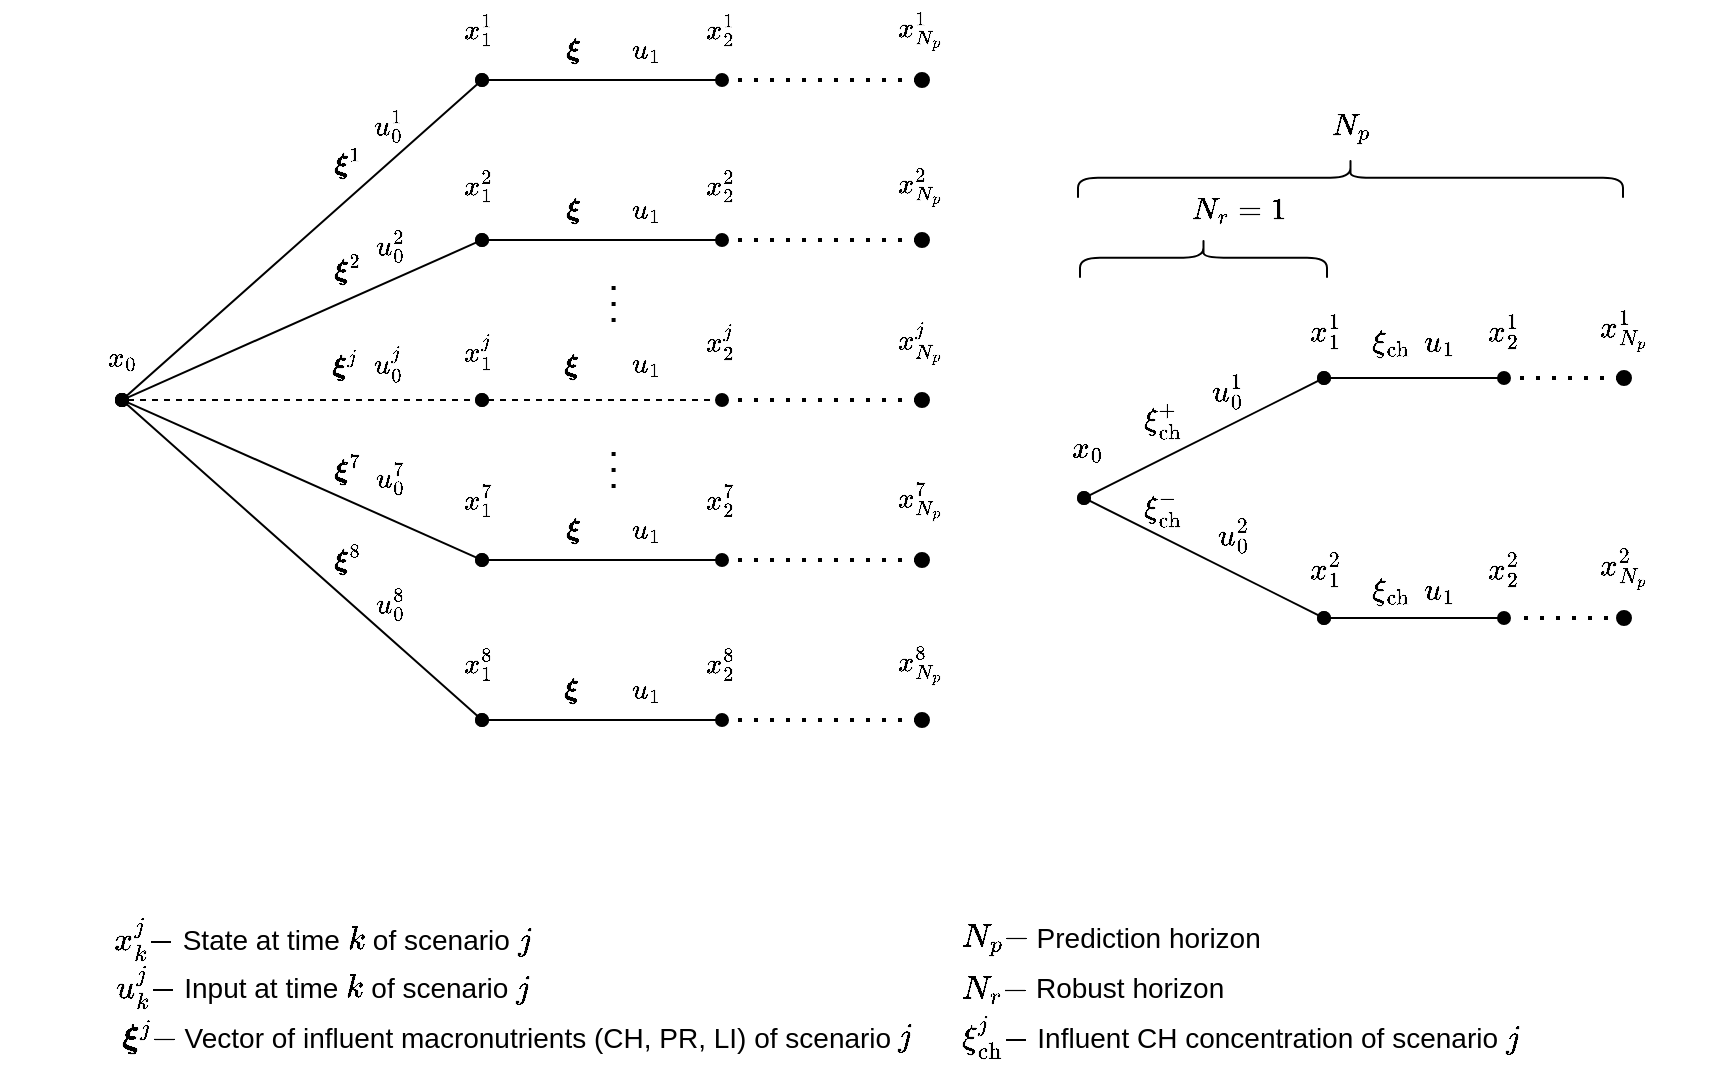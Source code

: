 <mxfile version="27.2.0">
  <diagram id="C5RBs43oDa-KdzZeNtuy" name="Page-1">
    <mxGraphModel dx="1426" dy="751" grid="1" gridSize="10" guides="1" tooltips="1" connect="1" arrows="1" fold="1" page="1" pageScale="1" pageWidth="827" pageHeight="1169" math="1" shadow="0">
      <root>
        <mxCell id="WIyWlLk6GJQsqaUBKTNV-0" />
        <mxCell id="WIyWlLk6GJQsqaUBKTNV-1" parent="WIyWlLk6GJQsqaUBKTNV-0" />
        <mxCell id="Qun-1m7nf-zi6OMP6i0j-0" value="&lt;font style=&quot;font-size: 13px;&quot;&gt;$$x_{0}$$&lt;/font&gt;" style="text;html=1;strokeColor=none;fillColor=none;align=center;verticalAlign=middle;whiteSpace=wrap;rounded=0;" parent="WIyWlLk6GJQsqaUBKTNV-1" vertex="1">
          <mxGeometry x="498.25" y="220.0" width="20" height="30" as="geometry" />
        </mxCell>
        <mxCell id="Qun-1m7nf-zi6OMP6i0j-2" value="" style="endArrow=oval;html=1;rounded=0;endFill=1;startArrow=oval;startFill=1;" parent="WIyWlLk6GJQsqaUBKTNV-1" edge="1">
          <mxGeometry width="50" height="50" relative="1" as="geometry">
            <mxPoint x="506" y="260" as="sourcePoint" />
            <mxPoint x="626" y="200" as="targetPoint" />
          </mxGeometry>
        </mxCell>
        <mxCell id="Qun-1m7nf-zi6OMP6i0j-8" value="&lt;font style=&quot;font-size: 13px;&quot;&gt;$$x^1_{1}$$&lt;/font&gt;" style="text;html=1;strokeColor=none;fillColor=none;align=center;verticalAlign=middle;whiteSpace=wrap;rounded=0;" parent="WIyWlLk6GJQsqaUBKTNV-1" vertex="1">
          <mxGeometry x="617" y="161" width="20" height="30" as="geometry" />
        </mxCell>
        <mxCell id="Qun-1m7nf-zi6OMP6i0j-9" value="" style="endArrow=oval;html=1;rounded=0;endFill=1;startArrow=oval;startFill=1;" parent="WIyWlLk6GJQsqaUBKTNV-1" edge="1">
          <mxGeometry width="50" height="50" relative="1" as="geometry">
            <mxPoint x="626" y="200" as="sourcePoint" />
            <mxPoint x="716" y="200" as="targetPoint" />
          </mxGeometry>
        </mxCell>
        <mxCell id="Qun-1m7nf-zi6OMP6i0j-10" value="&lt;font style=&quot;font-size: 13px;&quot;&gt;$$x^1_{2}$$&lt;/font&gt;" style="text;html=1;strokeColor=none;fillColor=none;align=center;verticalAlign=middle;whiteSpace=wrap;rounded=0;" parent="WIyWlLk6GJQsqaUBKTNV-1" vertex="1">
          <mxGeometry x="706" y="161" width="20" height="30" as="geometry" />
        </mxCell>
        <mxCell id="Qun-1m7nf-zi6OMP6i0j-11" value="&lt;font style=&quot;font-size: 13px;&quot;&gt;$$x^1_{N_p}$$&lt;/font&gt;" style="text;html=1;strokeColor=none;fillColor=none;align=center;verticalAlign=middle;whiteSpace=wrap;rounded=0;" parent="WIyWlLk6GJQsqaUBKTNV-1" vertex="1">
          <mxGeometry x="766" y="161" width="20" height="30" as="geometry" />
        </mxCell>
        <mxCell id="Qun-1m7nf-zi6OMP6i0j-12" value="" style="endArrow=oval;dashed=1;html=1;dashPattern=1 3;strokeWidth=2;rounded=0;endFill=1;" parent="WIyWlLk6GJQsqaUBKTNV-1" edge="1">
          <mxGeometry width="50" height="50" relative="1" as="geometry">
            <mxPoint x="716" y="200" as="sourcePoint" />
            <mxPoint x="776" y="200" as="targetPoint" />
          </mxGeometry>
        </mxCell>
        <mxCell id="Qun-1m7nf-zi6OMP6i0j-13" value="&lt;div&gt;&lt;font style=&quot;font-size: 13px;&quot;&gt;$${\xi}_\mathrm{ch}$$&lt;/font&gt;&lt;/div&gt;" style="text;html=1;strokeColor=none;fillColor=none;align=center;verticalAlign=middle;whiteSpace=wrap;rounded=0;" parent="WIyWlLk6GJQsqaUBKTNV-1" vertex="1">
          <mxGeometry x="649.5" y="167" width="20" height="30" as="geometry" />
        </mxCell>
        <mxCell id="Qun-1m7nf-zi6OMP6i0j-14" value="&lt;div&gt;&lt;font style=&quot;font-size: 13px;&quot;&gt;$${\xi}^{+}_\mathrm{ch}$$&lt;/font&gt;&lt;/div&gt;" style="text;html=1;strokeColor=none;fillColor=none;align=center;verticalAlign=middle;whiteSpace=wrap;rounded=0;" parent="WIyWlLk6GJQsqaUBKTNV-1" vertex="1">
          <mxGeometry x="536" y="206.0" width="20" height="30" as="geometry" />
        </mxCell>
        <mxCell id="Qun-1m7nf-zi6OMP6i0j-15" value="&lt;font style=&quot;font-size: 13px;&quot;&gt;$$x^2_{1}$$&lt;/font&gt;" style="text;html=1;strokeColor=none;fillColor=none;align=center;verticalAlign=middle;whiteSpace=wrap;rounded=0;" parent="WIyWlLk6GJQsqaUBKTNV-1" vertex="1">
          <mxGeometry x="617" y="280.0" width="20" height="30" as="geometry" />
        </mxCell>
        <mxCell id="Qun-1m7nf-zi6OMP6i0j-16" value="" style="endArrow=oval;html=1;rounded=0;endFill=1;startArrow=oval;startFill=1;" parent="WIyWlLk6GJQsqaUBKTNV-1" edge="1">
          <mxGeometry width="50" height="50" relative="1" as="geometry">
            <mxPoint x="626" y="320" as="sourcePoint" />
            <mxPoint x="716" y="320" as="targetPoint" />
          </mxGeometry>
        </mxCell>
        <mxCell id="Qun-1m7nf-zi6OMP6i0j-17" value="&lt;font style=&quot;font-size: 13px;&quot;&gt;$$x^2_{2}$$&lt;/font&gt;" style="text;html=1;strokeColor=none;fillColor=none;align=center;verticalAlign=middle;whiteSpace=wrap;rounded=0;" parent="WIyWlLk6GJQsqaUBKTNV-1" vertex="1">
          <mxGeometry x="706" y="280.0" width="20" height="30" as="geometry" />
        </mxCell>
        <mxCell id="Qun-1m7nf-zi6OMP6i0j-18" value="&lt;font style=&quot;font-size: 13px;&quot;&gt;$$x^2_{N_p}$$&lt;/font&gt;" style="text;html=1;strokeColor=none;fillColor=none;align=center;verticalAlign=middle;whiteSpace=wrap;rounded=0;" parent="WIyWlLk6GJQsqaUBKTNV-1" vertex="1">
          <mxGeometry x="766" y="280.0" width="20" height="30" as="geometry" />
        </mxCell>
        <mxCell id="Qun-1m7nf-zi6OMP6i0j-19" value="" style="endArrow=oval;dashed=1;html=1;dashPattern=1 3;strokeWidth=2;rounded=0;endFill=1;" parent="WIyWlLk6GJQsqaUBKTNV-1" edge="1">
          <mxGeometry width="50" height="50" relative="1" as="geometry">
            <mxPoint x="726" y="320" as="sourcePoint" />
            <mxPoint x="776" y="320" as="targetPoint" />
          </mxGeometry>
        </mxCell>
        <mxCell id="Qun-1m7nf-zi6OMP6i0j-20" value="&lt;div&gt;&lt;font style=&quot;font-size: 13px;&quot;&gt;$${\xi}_\mathrm{ch}$$&lt;/font&gt;&lt;/div&gt;" style="text;html=1;strokeColor=none;fillColor=none;align=center;verticalAlign=middle;whiteSpace=wrap;rounded=0;" parent="WIyWlLk6GJQsqaUBKTNV-1" vertex="1">
          <mxGeometry x="649.5" y="291.0" width="20" height="30" as="geometry" />
        </mxCell>
        <mxCell id="Qun-1m7nf-zi6OMP6i0j-21" value="" style="endArrow=oval;html=1;rounded=0;endFill=1;startArrow=oval;startFill=1;" parent="WIyWlLk6GJQsqaUBKTNV-1" edge="1">
          <mxGeometry width="50" height="50" relative="1" as="geometry">
            <mxPoint x="506" y="260" as="sourcePoint" />
            <mxPoint x="626" y="320" as="targetPoint" />
          </mxGeometry>
        </mxCell>
        <mxCell id="Qun-1m7nf-zi6OMP6i0j-22" value="&lt;div&gt;&lt;font style=&quot;font-size: 13px;&quot;&gt;$${\xi}^{-}_\mathrm{ch}$$&lt;/font&gt;&lt;/div&gt;" style="text;html=1;strokeColor=none;fillColor=none;align=center;verticalAlign=middle;whiteSpace=wrap;rounded=0;" parent="WIyWlLk6GJQsqaUBKTNV-1" vertex="1">
          <mxGeometry x="536" y="250.0" width="20" height="30" as="geometry" />
        </mxCell>
        <mxCell id="Qun-1m7nf-zi6OMP6i0j-25" value="&lt;font style=&quot;font-size: 13px;&quot;&gt;$$N_r=1$$&lt;/font&gt;" style="text;html=1;align=center;verticalAlign=middle;resizable=0;points=[];autosize=1;strokeColor=none;fillColor=none;" parent="WIyWlLk6GJQsqaUBKTNV-1" vertex="1">
          <mxGeometry x="537.5" y="101" width="90" height="30" as="geometry" />
        </mxCell>
        <mxCell id="Qun-1m7nf-zi6OMP6i0j-27" value="&lt;font style=&quot;font-size: 13px;&quot;&gt;$$N_p$$&lt;/font&gt;" style="text;html=1;align=center;verticalAlign=middle;resizable=0;points=[];autosize=1;strokeColor=none;fillColor=none;" parent="WIyWlLk6GJQsqaUBKTNV-1" vertex="1">
          <mxGeometry x="599.25" y="59.0" width="80" height="30" as="geometry" />
        </mxCell>
        <mxCell id="Qun-1m7nf-zi6OMP6i0j-48" value="&lt;font style=&quot;font-size: 13px;&quot;&gt;$$u^1_{0}$$&lt;/font&gt;" style="text;html=1;strokeColor=none;fillColor=none;align=center;verticalAlign=middle;whiteSpace=wrap;rounded=0;" parent="WIyWlLk6GJQsqaUBKTNV-1" vertex="1">
          <mxGeometry x="568.25" y="191.0" width="20" height="30" as="geometry" />
        </mxCell>
        <mxCell id="Qun-1m7nf-zi6OMP6i0j-49" value="&lt;font style=&quot;font-size: 13px;&quot;&gt;$$u_{1}$$&lt;/font&gt;" style="text;html=1;strokeColor=none;fillColor=none;align=center;verticalAlign=middle;whiteSpace=wrap;rounded=0;" parent="WIyWlLk6GJQsqaUBKTNV-1" vertex="1">
          <mxGeometry x="674.25" y="167" width="20" height="30" as="geometry" />
        </mxCell>
        <mxCell id="Qun-1m7nf-zi6OMP6i0j-50" value="&lt;font style=&quot;font-size: 13px;&quot;&gt;$$u^2_{0}$$&lt;/font&gt;" style="text;html=1;strokeColor=none;fillColor=none;align=center;verticalAlign=middle;whiteSpace=wrap;rounded=0;" parent="WIyWlLk6GJQsqaUBKTNV-1" vertex="1">
          <mxGeometry x="570.5" y="263.0" width="20" height="30" as="geometry" />
        </mxCell>
        <mxCell id="Qun-1m7nf-zi6OMP6i0j-51" value="&lt;font style=&quot;font-size: 13px;&quot;&gt;$$u_{1}$$&lt;/font&gt;" style="text;html=1;strokeColor=none;fillColor=none;align=center;verticalAlign=middle;whiteSpace=wrap;rounded=0;" parent="WIyWlLk6GJQsqaUBKTNV-1" vertex="1">
          <mxGeometry x="674.25" y="291.0" width="20" height="30" as="geometry" />
        </mxCell>
        <mxCell id="Qun-1m7nf-zi6OMP6i0j-52" value="$$x_{0}$$" style="text;html=1;strokeColor=none;fillColor=none;align=center;verticalAlign=middle;whiteSpace=wrap;rounded=0;" parent="WIyWlLk6GJQsqaUBKTNV-1" vertex="1">
          <mxGeometry x="15" y="174.5" width="20" height="30" as="geometry" />
        </mxCell>
        <mxCell id="Qun-1m7nf-zi6OMP6i0j-53" value="" style="endArrow=oval;html=1;rounded=0;endFill=1;startArrow=oval;startFill=1;" parent="WIyWlLk6GJQsqaUBKTNV-1" edge="1">
          <mxGeometry width="50" height="50" relative="1" as="geometry">
            <mxPoint x="25" y="211" as="sourcePoint" />
            <mxPoint x="205" y="51" as="targetPoint" />
          </mxGeometry>
        </mxCell>
        <mxCell id="Qun-1m7nf-zi6OMP6i0j-54" value="$$x^1_{1}$$" style="text;html=1;strokeColor=none;fillColor=none;align=center;verticalAlign=middle;whiteSpace=wrap;rounded=0;" parent="WIyWlLk6GJQsqaUBKTNV-1" vertex="1">
          <mxGeometry x="193" y="11" width="20" height="30" as="geometry" />
        </mxCell>
        <mxCell id="Qun-1m7nf-zi6OMP6i0j-55" value="" style="endArrow=oval;html=1;rounded=0;endFill=1;startArrow=oval;startFill=1;" parent="WIyWlLk6GJQsqaUBKTNV-1" edge="1">
          <mxGeometry width="50" height="50" relative="1" as="geometry">
            <mxPoint x="205" y="51" as="sourcePoint" />
            <mxPoint x="325" y="51" as="targetPoint" />
          </mxGeometry>
        </mxCell>
        <mxCell id="Qun-1m7nf-zi6OMP6i0j-56" value="$$x^1_{2}$$" style="text;html=1;strokeColor=none;fillColor=none;align=center;verticalAlign=middle;whiteSpace=wrap;rounded=0;" parent="WIyWlLk6GJQsqaUBKTNV-1" vertex="1">
          <mxGeometry x="314" y="11" width="20" height="30" as="geometry" />
        </mxCell>
        <mxCell id="Qun-1m7nf-zi6OMP6i0j-57" value="$$x^1_{N_p}$$" style="text;html=1;strokeColor=none;fillColor=none;align=center;verticalAlign=middle;whiteSpace=wrap;rounded=0;" parent="WIyWlLk6GJQsqaUBKTNV-1" vertex="1">
          <mxGeometry x="413.5" y="11" width="20" height="30" as="geometry" />
        </mxCell>
        <mxCell id="Qun-1m7nf-zi6OMP6i0j-58" value="" style="endArrow=oval;dashed=1;html=1;dashPattern=1 3;strokeWidth=2;rounded=0;endFill=1;" parent="WIyWlLk6GJQsqaUBKTNV-1" edge="1">
          <mxGeometry width="50" height="50" relative="1" as="geometry">
            <mxPoint x="325" y="51" as="sourcePoint" />
            <mxPoint x="425" y="51" as="targetPoint" />
          </mxGeometry>
        </mxCell>
        <mxCell id="Qun-1m7nf-zi6OMP6i0j-59" value="&lt;div&gt;$$\boldsymbol{\xi}$$&lt;/div&gt;" style="text;html=1;strokeColor=none;fillColor=none;align=center;verticalAlign=middle;whiteSpace=wrap;rounded=0;" parent="WIyWlLk6GJQsqaUBKTNV-1" vertex="1">
          <mxGeometry x="241" y="21" width="20" height="30" as="geometry" />
        </mxCell>
        <mxCell id="Qun-1m7nf-zi6OMP6i0j-60" value="&lt;div&gt;$$\boldsymbol{\xi}^{1}$$&lt;/div&gt;" style="text;html=1;strokeColor=none;fillColor=none;align=center;verticalAlign=middle;whiteSpace=wrap;rounded=0;" parent="WIyWlLk6GJQsqaUBKTNV-1" vertex="1">
          <mxGeometry x="128" y="78" width="20" height="30" as="geometry" />
        </mxCell>
        <mxCell id="Qun-1m7nf-zi6OMP6i0j-61" value="$$x^2_{1}$$" style="text;html=1;strokeColor=none;fillColor=none;align=center;verticalAlign=middle;whiteSpace=wrap;rounded=0;" parent="WIyWlLk6GJQsqaUBKTNV-1" vertex="1">
          <mxGeometry x="193" y="89" width="20" height="30" as="geometry" />
        </mxCell>
        <mxCell id="Qun-1m7nf-zi6OMP6i0j-62" value="" style="endArrow=oval;html=1;rounded=0;endFill=1;startArrow=oval;startFill=1;" parent="WIyWlLk6GJQsqaUBKTNV-1" edge="1">
          <mxGeometry width="50" height="50" relative="1" as="geometry">
            <mxPoint x="205" y="131" as="sourcePoint" />
            <mxPoint x="325" y="131" as="targetPoint" />
          </mxGeometry>
        </mxCell>
        <mxCell id="Qun-1m7nf-zi6OMP6i0j-63" value="$$x^2_{2}$$" style="text;html=1;strokeColor=none;fillColor=none;align=center;verticalAlign=middle;whiteSpace=wrap;rounded=0;" parent="WIyWlLk6GJQsqaUBKTNV-1" vertex="1">
          <mxGeometry x="314" y="89" width="20" height="30" as="geometry" />
        </mxCell>
        <mxCell id="Qun-1m7nf-zi6OMP6i0j-64" value="$$x^2_{N_p}$$" style="text;html=1;strokeColor=none;fillColor=none;align=center;verticalAlign=middle;whiteSpace=wrap;rounded=0;" parent="WIyWlLk6GJQsqaUBKTNV-1" vertex="1">
          <mxGeometry x="413.5" y="89" width="20" height="30" as="geometry" />
        </mxCell>
        <mxCell id="Qun-1m7nf-zi6OMP6i0j-65" value="" style="endArrow=oval;dashed=1;html=1;dashPattern=1 3;strokeWidth=2;rounded=0;endFill=1;" parent="WIyWlLk6GJQsqaUBKTNV-1" edge="1">
          <mxGeometry width="50" height="50" relative="1" as="geometry">
            <mxPoint x="325" y="131" as="sourcePoint" />
            <mxPoint x="425" y="131" as="targetPoint" />
          </mxGeometry>
        </mxCell>
        <mxCell id="Qun-1m7nf-zi6OMP6i0j-67" value="" style="endArrow=oval;html=1;rounded=0;endFill=1;startArrow=oval;startFill=1;" parent="WIyWlLk6GJQsqaUBKTNV-1" edge="1">
          <mxGeometry width="50" height="50" relative="1" as="geometry">
            <mxPoint x="25" y="211" as="sourcePoint" />
            <mxPoint x="205" y="131" as="targetPoint" />
          </mxGeometry>
        </mxCell>
        <mxCell id="Qun-1m7nf-zi6OMP6i0j-68" value="&lt;div&gt;$$\boldsymbol{\xi}^{2}$$&lt;/div&gt;" style="text;html=1;strokeColor=none;fillColor=none;align=center;verticalAlign=middle;whiteSpace=wrap;rounded=0;" parent="WIyWlLk6GJQsqaUBKTNV-1" vertex="1">
          <mxGeometry x="128" y="131" width="20" height="30" as="geometry" />
        </mxCell>
        <mxCell id="Qun-1m7nf-zi6OMP6i0j-69" value="$$u^1_{0}$$" style="text;html=1;strokeColor=none;fillColor=none;align=center;verticalAlign=middle;whiteSpace=wrap;rounded=0;" parent="WIyWlLk6GJQsqaUBKTNV-1" vertex="1">
          <mxGeometry x="148" y="59" width="20" height="30" as="geometry" />
        </mxCell>
        <mxCell id="Qun-1m7nf-zi6OMP6i0j-70" value="$$u_{1}$$" style="text;html=1;strokeColor=none;fillColor=none;align=center;verticalAlign=middle;whiteSpace=wrap;rounded=0;" parent="WIyWlLk6GJQsqaUBKTNV-1" vertex="1">
          <mxGeometry x="277" y="21" width="20" height="30" as="geometry" />
        </mxCell>
        <mxCell id="Qun-1m7nf-zi6OMP6i0j-71" value="$$u^2_{0}$$" style="text;html=1;strokeColor=none;fillColor=none;align=center;verticalAlign=middle;whiteSpace=wrap;rounded=0;" parent="WIyWlLk6GJQsqaUBKTNV-1" vertex="1">
          <mxGeometry x="149" y="119" width="20" height="30" as="geometry" />
        </mxCell>
        <mxCell id="Qun-1m7nf-zi6OMP6i0j-72" value="$$u_{1}$$" style="text;html=1;strokeColor=none;fillColor=none;align=center;verticalAlign=middle;whiteSpace=wrap;rounded=0;" parent="WIyWlLk6GJQsqaUBKTNV-1" vertex="1">
          <mxGeometry x="277" y="101" width="20" height="30" as="geometry" />
        </mxCell>
        <mxCell id="Qun-1m7nf-zi6OMP6i0j-73" value="$$x^j_{1}$$" style="text;html=1;strokeColor=none;fillColor=none;align=center;verticalAlign=middle;whiteSpace=wrap;rounded=0;" parent="WIyWlLk6GJQsqaUBKTNV-1" vertex="1">
          <mxGeometry x="193" y="172" width="20" height="30" as="geometry" />
        </mxCell>
        <mxCell id="Qun-1m7nf-zi6OMP6i0j-74" value="" style="endArrow=oval;html=1;rounded=0;endFill=1;startArrow=oval;startFill=1;dashed=1;" parent="WIyWlLk6GJQsqaUBKTNV-1" edge="1">
          <mxGeometry width="50" height="50" relative="1" as="geometry">
            <mxPoint x="205" y="211" as="sourcePoint" />
            <mxPoint x="325" y="211" as="targetPoint" />
          </mxGeometry>
        </mxCell>
        <mxCell id="Qun-1m7nf-zi6OMP6i0j-75" value="$$x^j_{2}$$" style="text;html=1;strokeColor=none;fillColor=none;align=center;verticalAlign=middle;whiteSpace=wrap;rounded=0;" parent="WIyWlLk6GJQsqaUBKTNV-1" vertex="1">
          <mxGeometry x="314" y="167" width="20" height="30" as="geometry" />
        </mxCell>
        <mxCell id="Qun-1m7nf-zi6OMP6i0j-76" value="$$x^j_{N_p}$$" style="text;html=1;strokeColor=none;fillColor=none;align=center;verticalAlign=middle;whiteSpace=wrap;rounded=0;" parent="WIyWlLk6GJQsqaUBKTNV-1" vertex="1">
          <mxGeometry x="413.5" y="167" width="20" height="30" as="geometry" />
        </mxCell>
        <mxCell id="Qun-1m7nf-zi6OMP6i0j-77" value="" style="endArrow=oval;dashed=1;html=1;dashPattern=1 3;strokeWidth=2;rounded=0;endFill=1;" parent="WIyWlLk6GJQsqaUBKTNV-1" edge="1">
          <mxGeometry width="50" height="50" relative="1" as="geometry">
            <mxPoint x="325" y="211" as="sourcePoint" />
            <mxPoint x="425" y="211" as="targetPoint" />
          </mxGeometry>
        </mxCell>
        <mxCell id="Qun-1m7nf-zi6OMP6i0j-81" value="$$u_{1}$$" style="text;html=1;strokeColor=none;fillColor=none;align=center;verticalAlign=middle;whiteSpace=wrap;rounded=0;" parent="WIyWlLk6GJQsqaUBKTNV-1" vertex="1">
          <mxGeometry x="277" y="177.5" width="20" height="30" as="geometry" />
        </mxCell>
        <mxCell id="Qun-1m7nf-zi6OMP6i0j-82" value="$$x^7_{1}$$" style="text;html=1;strokeColor=none;fillColor=none;align=center;verticalAlign=middle;whiteSpace=wrap;rounded=0;" parent="WIyWlLk6GJQsqaUBKTNV-1" vertex="1">
          <mxGeometry x="193" y="246" width="20" height="30" as="geometry" />
        </mxCell>
        <mxCell id="Qun-1m7nf-zi6OMP6i0j-83" value="" style="endArrow=oval;html=1;rounded=0;endFill=1;startArrow=oval;startFill=1;" parent="WIyWlLk6GJQsqaUBKTNV-1" edge="1">
          <mxGeometry width="50" height="50" relative="1" as="geometry">
            <mxPoint x="205" y="291" as="sourcePoint" />
            <mxPoint x="325" y="291" as="targetPoint" />
          </mxGeometry>
        </mxCell>
        <mxCell id="Qun-1m7nf-zi6OMP6i0j-84" value="$$x^7_{2}$$" style="text;html=1;strokeColor=none;fillColor=none;align=center;verticalAlign=middle;whiteSpace=wrap;rounded=0;" parent="WIyWlLk6GJQsqaUBKTNV-1" vertex="1">
          <mxGeometry x="314" y="246" width="20" height="30" as="geometry" />
        </mxCell>
        <mxCell id="Qun-1m7nf-zi6OMP6i0j-85" value="$$x^7_{N_p}$$" style="text;html=1;strokeColor=none;fillColor=none;align=center;verticalAlign=middle;whiteSpace=wrap;rounded=0;" parent="WIyWlLk6GJQsqaUBKTNV-1" vertex="1">
          <mxGeometry x="413.5" y="246" width="20" height="30" as="geometry" />
        </mxCell>
        <mxCell id="Qun-1m7nf-zi6OMP6i0j-86" value="" style="endArrow=oval;dashed=1;html=1;dashPattern=1 3;strokeWidth=2;rounded=0;endFill=1;" parent="WIyWlLk6GJQsqaUBKTNV-1" edge="1">
          <mxGeometry width="50" height="50" relative="1" as="geometry">
            <mxPoint x="325" y="291" as="sourcePoint" />
            <mxPoint x="425" y="291" as="targetPoint" />
          </mxGeometry>
        </mxCell>
        <mxCell id="Qun-1m7nf-zi6OMP6i0j-88" value="$$u_{1}$$" style="text;html=1;strokeColor=none;fillColor=none;align=center;verticalAlign=middle;whiteSpace=wrap;rounded=0;" parent="WIyWlLk6GJQsqaUBKTNV-1" vertex="1">
          <mxGeometry x="277" y="261" width="20" height="30" as="geometry" />
        </mxCell>
        <mxCell id="Qun-1m7nf-zi6OMP6i0j-89" value="$$x^8_{1}$$" style="text;html=1;strokeColor=none;fillColor=none;align=center;verticalAlign=middle;whiteSpace=wrap;rounded=0;" parent="WIyWlLk6GJQsqaUBKTNV-1" vertex="1">
          <mxGeometry x="193" y="328" width="20" height="30" as="geometry" />
        </mxCell>
        <mxCell id="Qun-1m7nf-zi6OMP6i0j-90" value="" style="endArrow=oval;html=1;rounded=0;endFill=1;startArrow=oval;startFill=1;" parent="WIyWlLk6GJQsqaUBKTNV-1" edge="1">
          <mxGeometry width="50" height="50" relative="1" as="geometry">
            <mxPoint x="205" y="371" as="sourcePoint" />
            <mxPoint x="325" y="371" as="targetPoint" />
          </mxGeometry>
        </mxCell>
        <mxCell id="Qun-1m7nf-zi6OMP6i0j-91" value="$$x^8_{2}$$" style="text;html=1;strokeColor=none;fillColor=none;align=center;verticalAlign=middle;whiteSpace=wrap;rounded=0;" parent="WIyWlLk6GJQsqaUBKTNV-1" vertex="1">
          <mxGeometry x="314" y="328" width="20" height="30" as="geometry" />
        </mxCell>
        <mxCell id="Qun-1m7nf-zi6OMP6i0j-92" value="$$x^8_{N_p}$$" style="text;html=1;strokeColor=none;fillColor=none;align=center;verticalAlign=middle;whiteSpace=wrap;rounded=0;" parent="WIyWlLk6GJQsqaUBKTNV-1" vertex="1">
          <mxGeometry x="413.5" y="328" width="20" height="30" as="geometry" />
        </mxCell>
        <mxCell id="Qun-1m7nf-zi6OMP6i0j-93" value="" style="endArrow=oval;dashed=1;html=1;dashPattern=1 3;strokeWidth=2;rounded=0;endFill=1;" parent="WIyWlLk6GJQsqaUBKTNV-1" edge="1">
          <mxGeometry width="50" height="50" relative="1" as="geometry">
            <mxPoint x="325" y="371" as="sourcePoint" />
            <mxPoint x="425" y="371" as="targetPoint" />
          </mxGeometry>
        </mxCell>
        <mxCell id="Qun-1m7nf-zi6OMP6i0j-95" value="$$u_{1}$$" style="text;html=1;strokeColor=none;fillColor=none;align=center;verticalAlign=middle;whiteSpace=wrap;rounded=0;" parent="WIyWlLk6GJQsqaUBKTNV-1" vertex="1">
          <mxGeometry x="277" y="341" width="20" height="30" as="geometry" />
        </mxCell>
        <mxCell id="Qun-1m7nf-zi6OMP6i0j-96" value="" style="endArrow=oval;html=1;rounded=0;endFill=1;startArrow=oval;startFill=1;dashed=1;" parent="WIyWlLk6GJQsqaUBKTNV-1" edge="1">
          <mxGeometry width="50" height="50" relative="1" as="geometry">
            <mxPoint x="25" y="211" as="sourcePoint" />
            <mxPoint x="205" y="211" as="targetPoint" />
          </mxGeometry>
        </mxCell>
        <mxCell id="Qun-1m7nf-zi6OMP6i0j-97" value="" style="endArrow=oval;html=1;rounded=0;endFill=1;startArrow=oval;startFill=1;" parent="WIyWlLk6GJQsqaUBKTNV-1" edge="1">
          <mxGeometry width="50" height="50" relative="1" as="geometry">
            <mxPoint x="25" y="211" as="sourcePoint" />
            <mxPoint x="205" y="291" as="targetPoint" />
          </mxGeometry>
        </mxCell>
        <mxCell id="Qun-1m7nf-zi6OMP6i0j-98" value="" style="endArrow=oval;html=1;rounded=0;endFill=1;startArrow=oval;startFill=1;" parent="WIyWlLk6GJQsqaUBKTNV-1" edge="1">
          <mxGeometry width="50" height="50" relative="1" as="geometry">
            <mxPoint x="25" y="211" as="sourcePoint" />
            <mxPoint x="205" y="371" as="targetPoint" />
          </mxGeometry>
        </mxCell>
        <mxCell id="Qun-1m7nf-zi6OMP6i0j-99" value="&lt;div&gt;$$\boldsymbol{\xi}^{8}$$&lt;/div&gt;" style="text;html=1;strokeColor=none;fillColor=none;align=center;verticalAlign=middle;whiteSpace=wrap;rounded=0;" parent="WIyWlLk6GJQsqaUBKTNV-1" vertex="1">
          <mxGeometry x="128" y="276" width="20" height="30" as="geometry" />
        </mxCell>
        <mxCell id="Qun-1m7nf-zi6OMP6i0j-100" value="$$u^8_{0}$$" style="text;html=1;strokeColor=none;fillColor=none;align=center;verticalAlign=middle;whiteSpace=wrap;rounded=0;" parent="WIyWlLk6GJQsqaUBKTNV-1" vertex="1">
          <mxGeometry x="149" y="298" width="20" height="30" as="geometry" />
        </mxCell>
        <mxCell id="Qun-1m7nf-zi6OMP6i0j-101" value="&lt;div&gt;$$\boldsymbol{\xi}^{7}$$&lt;/div&gt;" style="text;html=1;strokeColor=none;fillColor=none;align=center;verticalAlign=middle;whiteSpace=wrap;rounded=0;" parent="WIyWlLk6GJQsqaUBKTNV-1" vertex="1">
          <mxGeometry x="128" y="231" width="20" height="30" as="geometry" />
        </mxCell>
        <mxCell id="Qun-1m7nf-zi6OMP6i0j-102" value="$$u^7_{0}$$" style="text;html=1;strokeColor=none;fillColor=none;align=center;verticalAlign=middle;whiteSpace=wrap;rounded=0;" parent="WIyWlLk6GJQsqaUBKTNV-1" vertex="1">
          <mxGeometry x="150" y="236" width="18" height="27" as="geometry" />
        </mxCell>
        <mxCell id="Qun-1m7nf-zi6OMP6i0j-103" value="&lt;div&gt;$$\boldsymbol{\xi}^{j}$$&lt;/div&gt;" style="text;html=1;strokeColor=none;fillColor=none;align=center;verticalAlign=middle;whiteSpace=wrap;rounded=0;" parent="WIyWlLk6GJQsqaUBKTNV-1" vertex="1">
          <mxGeometry x="126" y="177.5" width="20" height="30" as="geometry" />
        </mxCell>
        <mxCell id="Qun-1m7nf-zi6OMP6i0j-104" value="$$u^j_{0}$$" style="text;html=1;strokeColor=none;fillColor=none;align=center;verticalAlign=middle;whiteSpace=wrap;rounded=0;" parent="WIyWlLk6GJQsqaUBKTNV-1" vertex="1">
          <mxGeometry x="149" y="179" width="18" height="27" as="geometry" />
        </mxCell>
        <mxCell id="Qun-1m7nf-zi6OMP6i0j-105" value="&lt;div&gt;$$\boldsymbol{\xi}$$&lt;/div&gt;" style="text;html=1;strokeColor=none;fillColor=none;align=center;verticalAlign=middle;whiteSpace=wrap;rounded=0;" parent="WIyWlLk6GJQsqaUBKTNV-1" vertex="1">
          <mxGeometry x="241" y="100.5" width="20" height="30" as="geometry" />
        </mxCell>
        <mxCell id="Qun-1m7nf-zi6OMP6i0j-108" value="&lt;div&gt;$$\boldsymbol{\xi}$$&lt;/div&gt;" style="text;html=1;strokeColor=none;fillColor=none;align=center;verticalAlign=middle;whiteSpace=wrap;rounded=0;" parent="WIyWlLk6GJQsqaUBKTNV-1" vertex="1">
          <mxGeometry x="240" y="179" width="20" height="30" as="geometry" />
        </mxCell>
        <mxCell id="Qun-1m7nf-zi6OMP6i0j-109" value="&lt;div&gt;$$\boldsymbol{\xi}$$&lt;/div&gt;" style="text;html=1;strokeColor=none;fillColor=none;align=center;verticalAlign=middle;whiteSpace=wrap;rounded=0;" parent="WIyWlLk6GJQsqaUBKTNV-1" vertex="1">
          <mxGeometry x="241" y="261" width="20" height="30" as="geometry" />
        </mxCell>
        <mxCell id="Qun-1m7nf-zi6OMP6i0j-110" value="&lt;div&gt;$$\boldsymbol{\xi}$$&lt;/div&gt;" style="text;html=1;strokeColor=none;fillColor=none;align=center;verticalAlign=middle;whiteSpace=wrap;rounded=0;" parent="WIyWlLk6GJQsqaUBKTNV-1" vertex="1">
          <mxGeometry x="240" y="341" width="20" height="30" as="geometry" />
        </mxCell>
        <mxCell id="Qun-1m7nf-zi6OMP6i0j-111" value="" style="endArrow=none;dashed=1;html=1;dashPattern=1 3;strokeWidth=2;rounded=0;" parent="WIyWlLk6GJQsqaUBKTNV-1" edge="1">
          <mxGeometry width="50" height="50" relative="1" as="geometry">
            <mxPoint x="270.8" y="172" as="sourcePoint" />
            <mxPoint x="270.8" y="148" as="targetPoint" />
          </mxGeometry>
        </mxCell>
        <mxCell id="Qun-1m7nf-zi6OMP6i0j-112" value="" style="endArrow=none;dashed=1;html=1;dashPattern=1 3;strokeWidth=2;rounded=0;" parent="WIyWlLk6GJQsqaUBKTNV-1" edge="1">
          <mxGeometry width="50" height="50" relative="1" as="geometry">
            <mxPoint x="270.8" y="255" as="sourcePoint" />
            <mxPoint x="270.8" y="231" as="targetPoint" />
          </mxGeometry>
        </mxCell>
        <mxCell id="UJTZAcefPIGWPJes7JFf-8" value="\(x_k^j -\) State at time \(k\) of scenario \(j\)" style="text;html=1;align=center;verticalAlign=middle;resizable=0;points=[];autosize=0;strokeColor=none;fillColor=none;imageAspect=1;expand=1;resizeWidth=0;resizeHeight=1;fontSize=14;" parent="WIyWlLk6GJQsqaUBKTNV-1" vertex="1">
          <mxGeometry x="15" y="465" width="220" height="30" as="geometry" />
        </mxCell>
        <mxCell id="UJTZAcefPIGWPJes7JFf-10" value="\(N_p-\) Prediction horizon" style="text;html=1;align=center;verticalAlign=middle;resizable=0;points=[];autosize=1;strokeColor=none;fillColor=none;fontSize=14;" parent="WIyWlLk6GJQsqaUBKTNV-1" vertex="1">
          <mxGeometry x="423.75" y="465" width="190" height="30" as="geometry" />
        </mxCell>
        <mxCell id="UJTZAcefPIGWPJes7JFf-11" value="\(N_r-\) Robust horizon" style="text;html=1;align=center;verticalAlign=middle;resizable=0;points=[];autosize=1;strokeColor=none;fillColor=none;fontSize=14;" parent="WIyWlLk6GJQsqaUBKTNV-1" vertex="1">
          <mxGeometry x="425.25" y="490" width="170" height="30" as="geometry" />
        </mxCell>
        <mxCell id="UJTZAcefPIGWPJes7JFf-12" value="\(u_k^j -\) Input at time \(k\) of scenario \(j\)" style="text;html=1;align=center;verticalAlign=middle;resizable=0;points=[];autosize=0;strokeColor=none;fillColor=none;imageAspect=1;expand=1;resizeWidth=0;resizeHeight=1;fontSize=14;" parent="WIyWlLk6GJQsqaUBKTNV-1" vertex="1">
          <mxGeometry x="15" y="489" width="220" height="30" as="geometry" />
        </mxCell>
        <mxCell id="UJTZAcefPIGWPJes7JFf-13" value="\(\boldsymbol{\xi}^j -\) Vector of influent macronutrients (CH, PR, LI) of scenario \(j\)" style="text;html=1;align=center;verticalAlign=middle;resizable=0;points=[];autosize=0;strokeColor=none;fillColor=none;imageAspect=1;expand=1;resizeWidth=0;resizeHeight=1;fontSize=14;" parent="WIyWlLk6GJQsqaUBKTNV-1" vertex="1">
          <mxGeometry x="112" y="514" width="220" height="30" as="geometry" />
        </mxCell>
        <mxCell id="UJTZAcefPIGWPJes7JFf-15" value="\(\xi^j_\mathrm{ch} -\) Influent CH concentration of scenario \(j\)" style="text;html=1;align=center;verticalAlign=middle;resizable=0;points=[];autosize=0;strokeColor=none;fillColor=none;imageAspect=1;expand=1;resizeWidth=0;resizeHeight=1;fontSize=14;" parent="WIyWlLk6GJQsqaUBKTNV-1" vertex="1">
          <mxGeometry x="474.25" y="514" width="220" height="30" as="geometry" />
        </mxCell>
        <mxCell id="UJTZAcefPIGWPJes7JFf-16" value="" style="shape=curlyBracket;whiteSpace=wrap;html=1;rounded=1;flipH=1;labelPosition=right;verticalLabelPosition=middle;align=left;verticalAlign=middle;direction=north;rotation=-180;size=0.5;" parent="WIyWlLk6GJQsqaUBKTNV-1" vertex="1">
          <mxGeometry x="504" y="129.82" width="123.5" height="20" as="geometry" />
        </mxCell>
        <mxCell id="UJTZAcefPIGWPJes7JFf-17" value="" style="shape=curlyBracket;whiteSpace=wrap;html=1;rounded=1;flipH=1;labelPosition=right;verticalLabelPosition=middle;align=left;verticalAlign=middle;direction=north;rotation=-180;" parent="WIyWlLk6GJQsqaUBKTNV-1" vertex="1">
          <mxGeometry x="503" y="89.82" width="272.5" height="20" as="geometry" />
        </mxCell>
      </root>
    </mxGraphModel>
  </diagram>
</mxfile>
